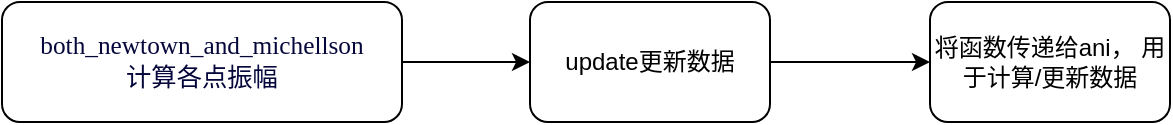 <mxfile version="24.8.2">
  <diagram name="第 1 页" id="0comNLwIRsVqoarwiSDB">
    <mxGraphModel dx="1042" dy="565" grid="1" gridSize="10" guides="1" tooltips="1" connect="1" arrows="1" fold="1" page="1" pageScale="1" pageWidth="827" pageHeight="1169" math="0" shadow="0">
      <root>
        <mxCell id="0" />
        <mxCell id="1" parent="0" />
        <mxCell id="Olq3GLhJZnIr8kntyPNB-4" style="edgeStyle=orthogonalEdgeStyle;rounded=0;orthogonalLoop=1;jettySize=auto;html=1;exitX=1;exitY=0.5;exitDx=0;exitDy=0;entryX=0;entryY=0.5;entryDx=0;entryDy=0;" edge="1" parent="1" source="Olq3GLhJZnIr8kntyPNB-1" target="Olq3GLhJZnIr8kntyPNB-2">
          <mxGeometry relative="1" as="geometry" />
        </mxCell>
        <mxCell id="Olq3GLhJZnIr8kntyPNB-1" value="&lt;span style=&quot;font-size:9.5pt;font-family:Consolas;&lt;br/&gt;mso-fareast-font-family:宋体;mso-bidi-font-family:宋体;color:#05073B;mso-ansi-language:&lt;br/&gt;DE;mso-fareast-language:ZH-CN;mso-bidi-language:AR-SA&quot; lang=&quot;DE&quot;&gt;both_newtown_and_michellson&lt;/span&gt;&lt;div&gt;&lt;span style=&quot;font-size:9.5pt;font-family:Consolas;&lt;br/&gt;mso-fareast-font-family:宋体;mso-bidi-font-family:宋体;color:#05073B;mso-ansi-language:&lt;br/&gt;DE;mso-fareast-language:ZH-CN;mso-bidi-language:AR-SA&quot; lang=&quot;DE&quot;&gt;计算各点振幅&lt;/span&gt;&lt;/div&gt;" style="rounded=1;whiteSpace=wrap;html=1;" vertex="1" parent="1">
          <mxGeometry x="150" y="220" width="200" height="60" as="geometry" />
        </mxCell>
        <mxCell id="Olq3GLhJZnIr8kntyPNB-5" style="edgeStyle=orthogonalEdgeStyle;rounded=0;orthogonalLoop=1;jettySize=auto;html=1;entryX=0;entryY=0.5;entryDx=0;entryDy=0;" edge="1" parent="1" source="Olq3GLhJZnIr8kntyPNB-2" target="Olq3GLhJZnIr8kntyPNB-3">
          <mxGeometry relative="1" as="geometry" />
        </mxCell>
        <mxCell id="Olq3GLhJZnIr8kntyPNB-2" value="update更新数据" style="rounded=1;whiteSpace=wrap;html=1;" vertex="1" parent="1">
          <mxGeometry x="414" y="220" width="120" height="60" as="geometry" />
        </mxCell>
        <mxCell id="Olq3GLhJZnIr8kntyPNB-3" value="将函数传递给ani， 用于计算/更新数据" style="rounded=1;whiteSpace=wrap;html=1;" vertex="1" parent="1">
          <mxGeometry x="614" y="220" width="120" height="60" as="geometry" />
        </mxCell>
      </root>
    </mxGraphModel>
  </diagram>
</mxfile>
